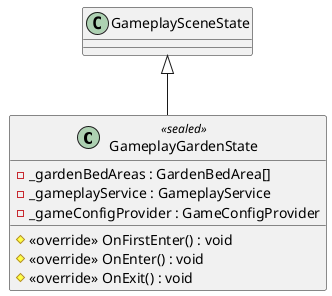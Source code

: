 @startuml
class GameplayGardenState <<sealed>> {
    - _gardenBedAreas : GardenBedArea[]
    - _gameplayService : GameplayService
    - _gameConfigProvider : GameConfigProvider
    # <<override>> OnFirstEnter() : void
    # <<override>> OnEnter() : void
    # <<override>> OnExit() : void
}
GameplaySceneState <|-- GameplayGardenState
@enduml
